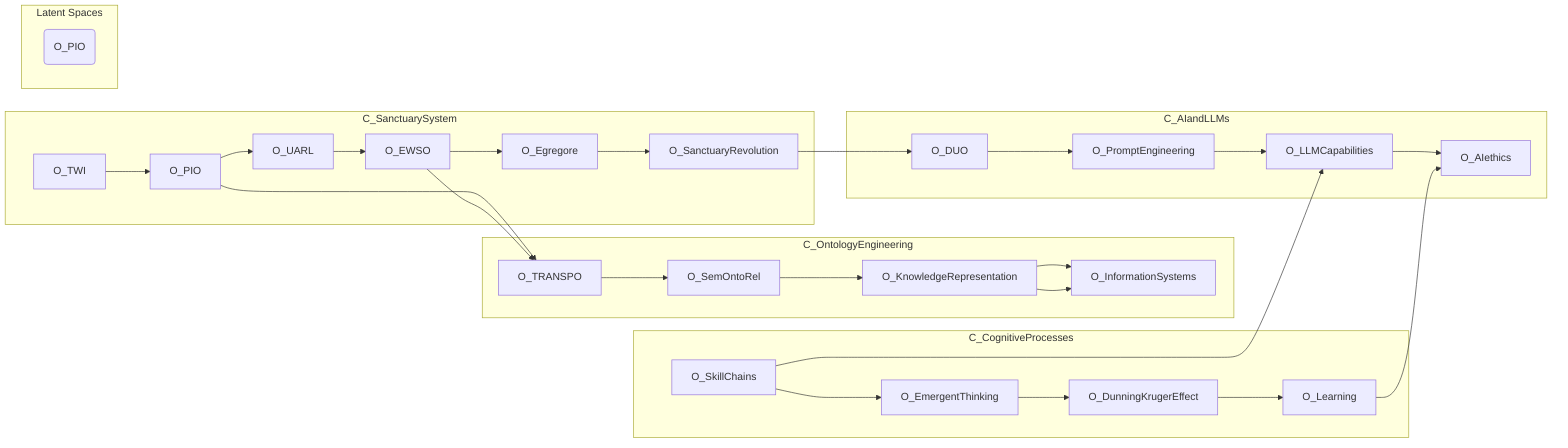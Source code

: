 graph LR
  subgraph C_SanctuarySystem
    O_TWI --> O_PIO
    O_PIO --> O_UARL
    O_UARL --> O_EWSO
    O_EWSO --> O_Egregore
    O_Egregore --> O_SanctuaryRevolution
  end

  subgraph C_OntologyEngineering
    O_TRANSPO --> O_SemOntoRel
    O_SemOntoRel --> O_KnowledgeRepresentation
    O_KnowledgeRepresentation --> O_InformationSystems
  end

  subgraph C_CognitiveProcesses
    O_SkillChains --> O_EmergentThinking
    O_EmergentThinking --> O_DunningKrugerEffect
    O_DunningKrugerEffect --> O_Learning 
  end 

  subgraph C_AIandLLMs
    O_DUO --> O_PromptEngineering
    O_PromptEngineering --> O_LLMCapabilities
    O_LLMCapabilities --> O_AIethics
  end

  O_PIO --> O_TRANSPO
  O_EWSO --> O_TRANSPO
  O_SkillChains --> O_LLMCapabilities
  O_Learning --> O_AIethics

  subgraph "Latent Spaces"
    L(O_TWI)
    L(O_PIO)
  end

  O_SanctuaryRevolution --> O_DUO
  O_KnowledgeRepresentation --> O_InformationSystems